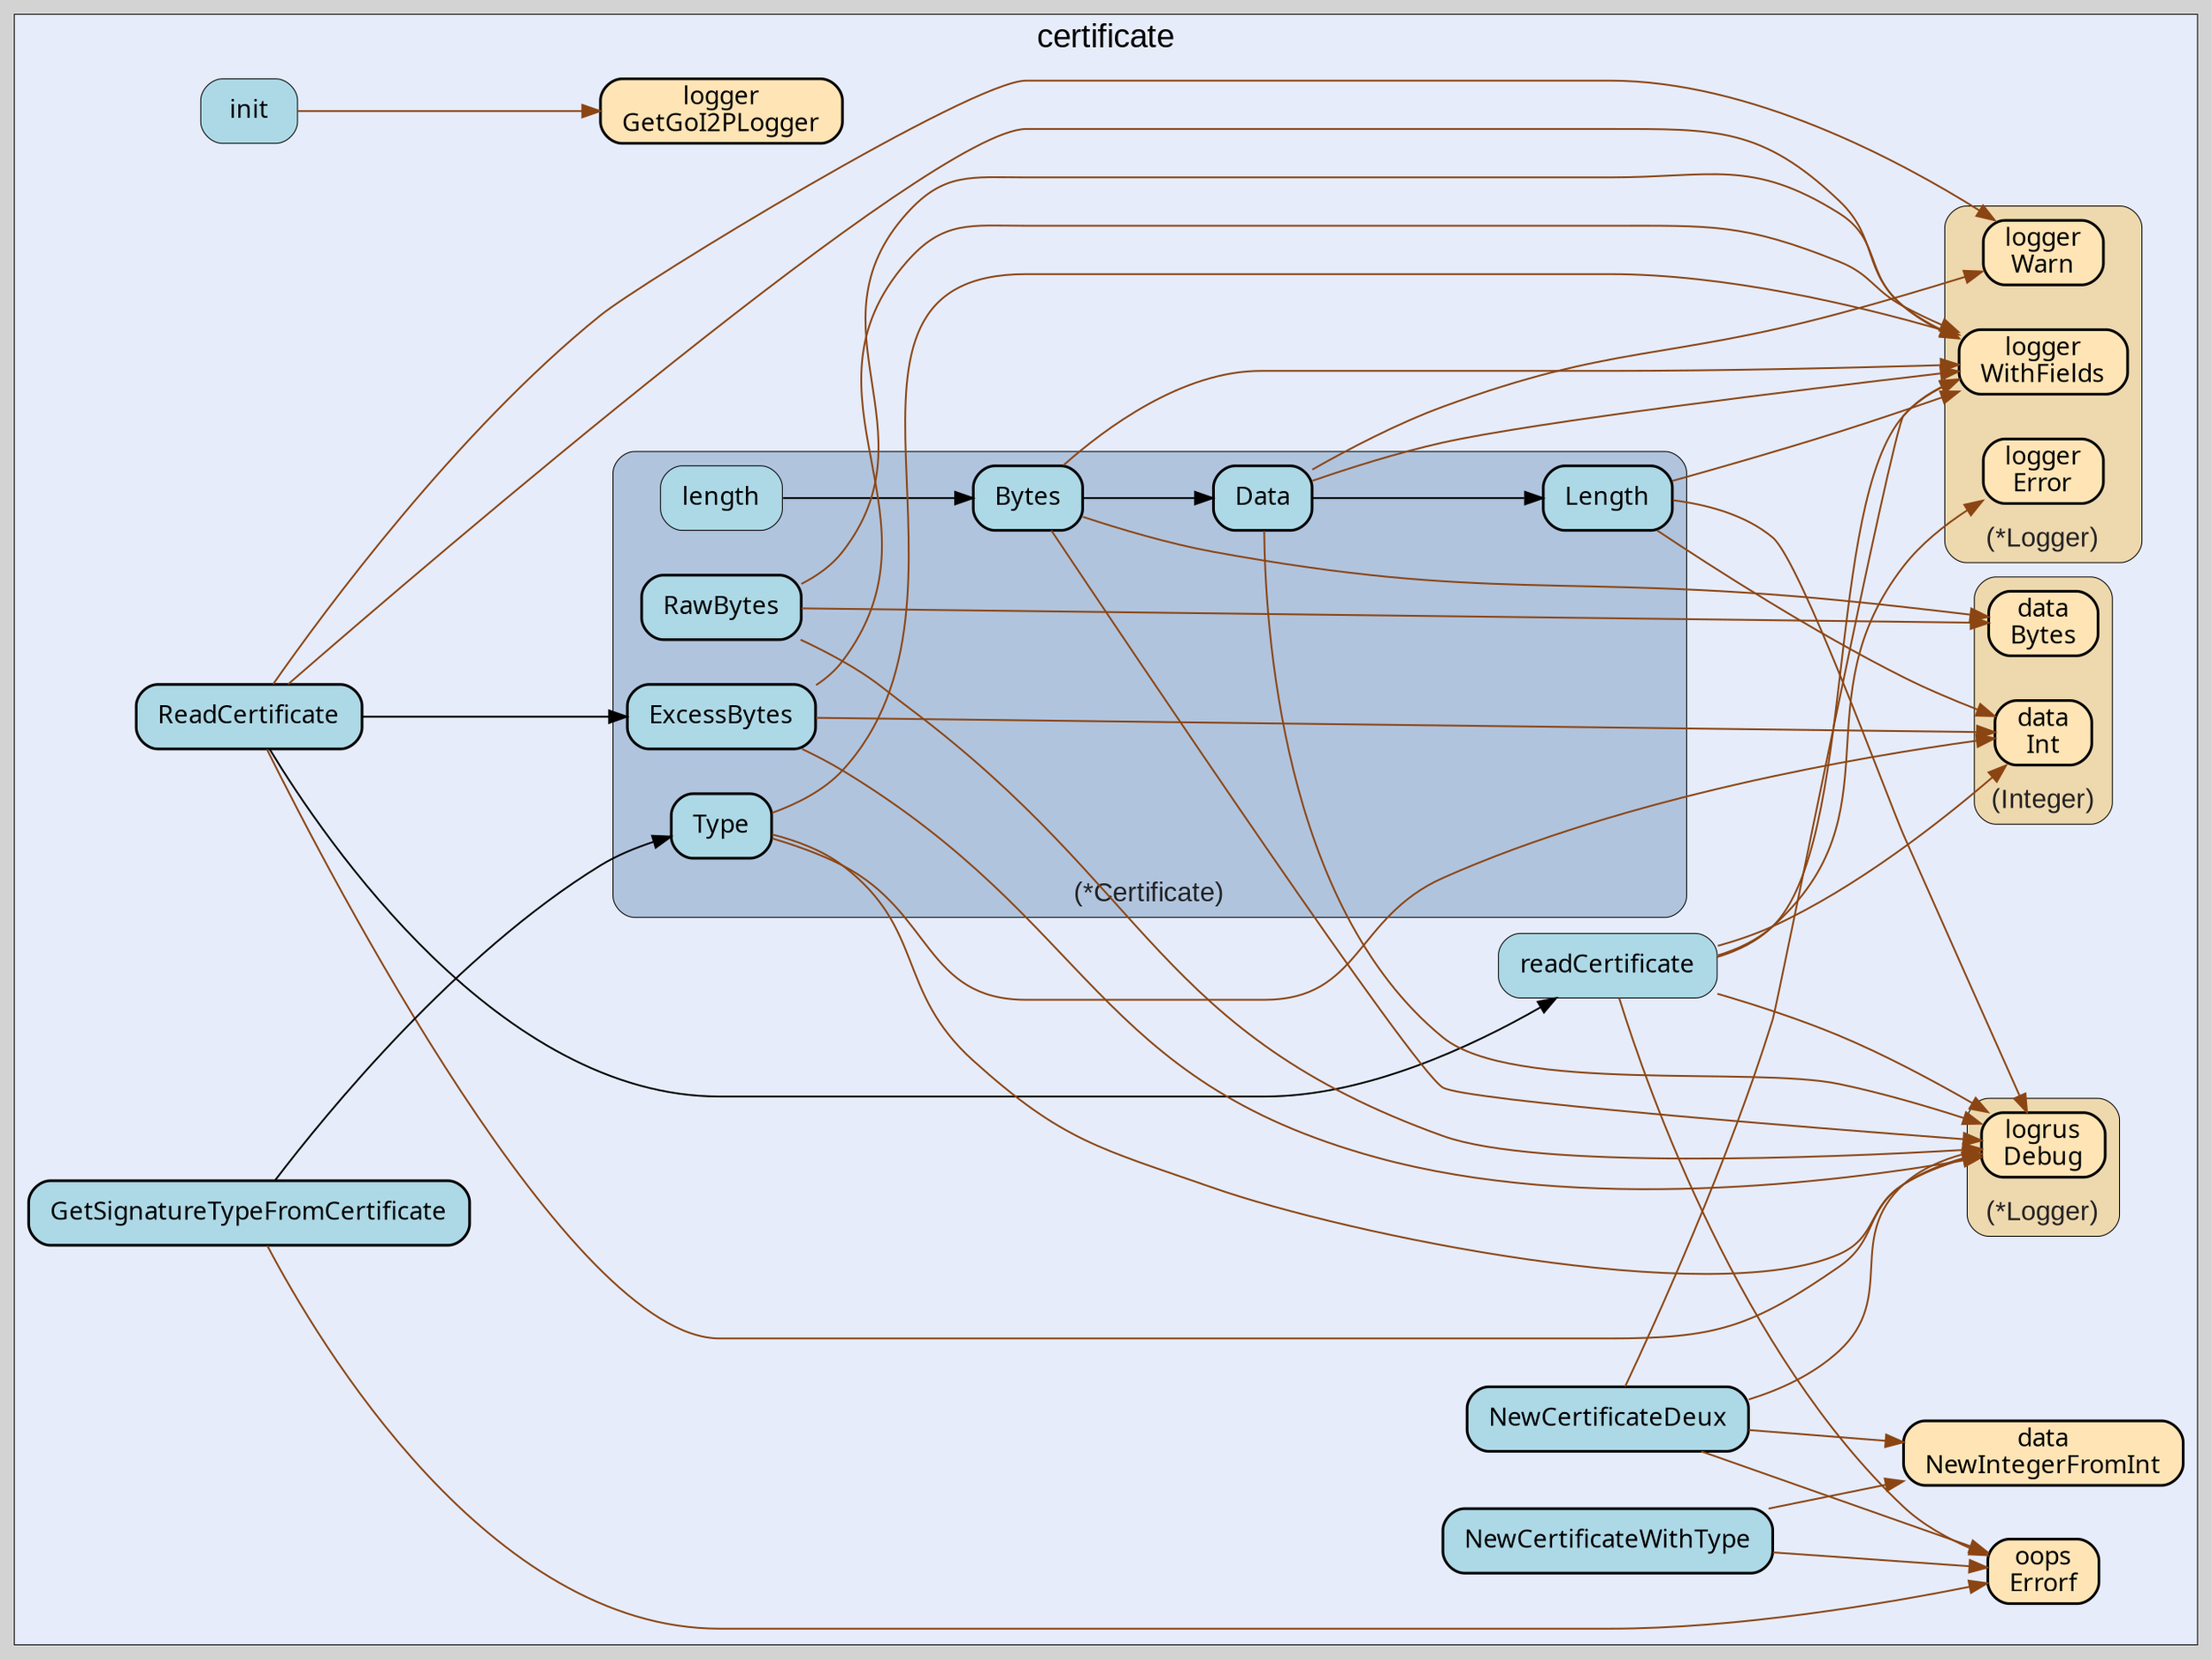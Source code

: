 digraph gocallvis {
    label="";
    labeljust="l";
    fontname="Arial";
    fontsize="14";
    rankdir="LR";
    bgcolor="lightgray";
    style="solid";
    penwidth="0.5";
    pad="0.0";
    nodesep="0.35";

    node [shape="box" style="filled,rounded" fillcolor="honeydew" fontname="Verdana" penwidth="1.0" margin="0.16,0.0"];
    edge [minlen="2"]

    subgraph "cluster_focus" {
        bgcolor="#e6ecfa";
label="certificate";
labelloc="t";
labeljust="c";
fontsize="18";
        
        "github.com/go-i2p/go-i2p/lib/common/certificate.init" [ fillcolor="lightblue" label="init" penwidth="0.5" tooltip="github.com/go-i2p/go-i2p/lib/common/certificate.init | defined in .:0\nat certificate.go:18: calling [github.com/go-i2p/logger.GetGoI2PLogger]" ]
        "github.com/go-i2p/logger.GetGoI2PLogger" [ penwidth="1.5" tooltip="github.com/go-i2p/logger.GetGoI2PLogger | defined in log.go:120" fillcolor="moccasin" label="logger\nGetGoI2PLogger" ]
        "github.com/go-i2p/go-i2p/lib/common/certificate.readCertificate" [ label="readCertificate" penwidth="0.5" tooltip="github.com/go-i2p/go-i2p/lib/common/certificate.readCertificate | defined in certificate.go:150\nat certificate.go:156: calling [(*github.com/go-i2p/logger.Logger).WithFields]\nat certificate.go:166: calling [(*github.com/go-i2p/logger.Logger).WithFields]\nat certificate.go:180: calling [(*github.com/go-i2p/logger.Logger).WithFields]\nat certificate.go:191: calling [(*github.com/go-i2p/logger.Logger).WithFields]\nat certificate.go:160: calling [(*github.com/go-i2p/logger.Logger).Error]\nat certificate.go:170: calling [(*github.com/go-i2p/logger.Logger).Error]\nat certificate.go:188: calling [(*github.com/go-i2p/logger.Logger).Error]\nat certificate.go:161: calling [github.com/samber/oops.Errorf]\nat certificate.go:171: calling [github.com/samber/oops.Errorf]\nat certificate.go:179: calling [github.com/samber/oops.Errorf]\nat certificate.go:159: calling [(github.com/go-i2p/go-i2p/lib/common/data.Integer).Int]\nat certificate.go:169: calling [(github.com/go-i2p/go-i2p/lib/common/data.Integer).Int]\nat certificate.go:178: calling [(github.com/go-i2p/go-i2p/lib/common/data.Integer).Int]\nat certificate.go:182: calling [(github.com/go-i2p/go-i2p/lib/common/data.Integer).Int]\nat certificate.go:192: calling [(github.com/go-i2p/go-i2p/lib/common/data.Integer).Int]\nat certificate.go:193: calling [(github.com/go-i2p/go-i2p/lib/common/data.Integer).Int]\nat certificate.go:194: calling [(*github.com/sirupsen/logrus.Logger).Debug]" fillcolor="lightblue" ]
        "github.com/samber/oops.Errorf" [ fillcolor="moccasin" label="oops\nErrorf" penwidth="1.5" tooltip="github.com/samber/oops.Errorf | defined in oops.go:34" ]
        "github.com/go-i2p/go-i2p/lib/common/certificate.ReadCertificate" [ fillcolor="lightblue" label="ReadCertificate" penwidth="1.5" tooltip="github.com/go-i2p/go-i2p/lib/common/certificate.ReadCertificate | defined in certificate.go:201\nat certificate.go:202: calling [github.com/go-i2p/go-i2p/lib/common/certificate.readCertificate]\nat certificate.go:207: calling [(*github.com/go-i2p/go-i2p/lib/common/certificate.Certificate).ExcessBytes]\nat certificate.go:208: calling [(*github.com/go-i2p/logger.Logger).WithFields]\nat certificate.go:210: calling [(*github.com/sirupsen/logrus.Logger).Debug]\nat certificate.go:204: calling [(*github.com/go-i2p/logger.Logger).Warn]" ]
        "github.com/go-i2p/go-i2p/lib/common/certificate.NewCertificateWithType" [ fillcolor="lightblue" label="NewCertificateWithType" penwidth="1.5" tooltip="github.com/go-i2p/go-i2p/lib/common/certificate.NewCertificateWithType | defined in certificate.go:252\nat certificate.go:258: calling [github.com/samber/oops.Errorf]\nat certificate.go:263: calling [github.com/samber/oops.Errorf]\nat certificate.go:265: calling [github.com/go-i2p/go-i2p/lib/common/data.NewIntegerFromInt]" ]
        "github.com/go-i2p/go-i2p/lib/common/data.NewIntegerFromInt" [ tooltip="github.com/go-i2p/go-i2p/lib/common/data.NewIntegerFromInt | defined in integer.go:68" fillcolor="moccasin" label="data\nNewIntegerFromInt" penwidth="1.5" ]
        "github.com/go-i2p/go-i2p/lib/common/certificate.GetSignatureTypeFromCertificate" [ fillcolor="lightblue" label="GetSignatureTypeFromCertificate" penwidth="1.5" tooltip="github.com/go-i2p/go-i2p/lib/common/certificate.GetSignatureTypeFromCertificate | defined in certificate.go:281\nat certificate.go:283: calling [github.com/samber/oops.Errorf]\nat certificate.go:286: calling [github.com/samber/oops.Errorf]\nat certificate.go:282: calling [(*github.com/go-i2p/go-i2p/lib/common/certificate.Certificate).Type]\nat certificate.go:283: calling [(*github.com/go-i2p/go-i2p/lib/common/certificate.Certificate).Type]" ]
        "github.com/go-i2p/go-i2p/lib/common/certificate.NewCertificateDeux" [ penwidth="1.5" tooltip="github.com/go-i2p/go-i2p/lib/common/certificate.NewCertificateDeux | defined in certificate.go:223\nat certificate.go:225: calling [github.com/samber/oops.Errorf]\nat certificate.go:230: calling [github.com/samber/oops.Errorf]\nat certificate.go:233: calling [github.com/go-i2p/go-i2p/lib/common/data.NewIntegerFromInt]\nat certificate.go:246: calling [(*github.com/sirupsen/logrus.Logger).Debug]\nat certificate.go:243: calling [(*github.com/go-i2p/logger.Logger).WithFields]" fillcolor="lightblue" label="NewCertificateDeux" ]
        
        subgraph "cluster_*github.com/go-i2p/go-i2p/lib/common/certificate.Certificate" {
        fontsize="15";
labelloc="b";
style="rounded,filled";
penwidth="0.5";
fontcolor="#222222";
fillcolor="lightsteelblue";
label="(*Certificate)";
tooltip="type: *github.com/go-i2p/go-i2p/lib/common/certificate.Certificate";
        
        "(*github.com/go-i2p/go-i2p/lib/common/certificate.Certificate).Length" [ fillcolor="lightblue" label="Length" penwidth="1.5" tooltip="(*github.com/go-i2p/go-i2p/lib/common/certificate.Certificate).Length | defined in certificate.go:125\nat certificate.go:127: calling [(*github.com/go-i2p/logger.Logger).WithFields]\nat certificate.go:129: calling [(*github.com/sirupsen/logrus.Logger).Debug]\nat certificate.go:126: calling [(github.com/go-i2p/go-i2p/lib/common/data.Integer).Int]" ]
        "(*github.com/go-i2p/go-i2p/lib/common/certificate.Certificate).Data" [ fillcolor="lightblue" label="Data" penwidth="1.5" tooltip="(*github.com/go-i2p/go-i2p/lib/common/certificate.Certificate).Data | defined in certificate.go:134\nat certificate.go:135: calling [(*github.com/go-i2p/go-i2p/lib/common/certificate.Certificate).Length]\nat certificate.go:144: calling [(*github.com/sirupsen/logrus.Logger).Debug]\nat certificate.go:138: calling [(*github.com/go-i2p/logger.Logger).Warn]\nat certificate.go:142: calling [(*github.com/go-i2p/logger.Logger).WithFields]" ]
        "(*github.com/go-i2p/go-i2p/lib/common/certificate.Certificate).Bytes" [ label="Bytes" penwidth="1.5" tooltip="(*github.com/go-i2p/go-i2p/lib/common/certificate.Certificate).Bytes | defined in certificate.go:100\nat certificate.go:101: calling [(github.com/go-i2p/go-i2p/lib/common/data.Integer).Bytes]\nat certificate.go:102: calling [(github.com/go-i2p/go-i2p/lib/common/data.Integer).Bytes]\nat certificate.go:103: calling [(*github.com/go-i2p/go-i2p/lib/common/certificate.Certificate).Data]\nat certificate.go:104: calling [(*github.com/go-i2p/logger.Logger).WithFields]\nat certificate.go:106: calling [(*github.com/sirupsen/logrus.Logger).Debug]" fillcolor="lightblue" ]
        "(*github.com/go-i2p/go-i2p/lib/common/certificate.Certificate).length" [ fillcolor="lightblue" label="length" penwidth="0.5" tooltip="(*github.com/go-i2p/go-i2p/lib/common/certificate.Certificate).length | defined in certificate.go:110\nat certificate.go:111: calling [(*github.com/go-i2p/go-i2p/lib/common/certificate.Certificate).Bytes]" ]
        "(*github.com/go-i2p/go-i2p/lib/common/certificate.Certificate).ExcessBytes" [ fillcolor="lightblue" label="ExcessBytes" penwidth="1.5" tooltip="(*github.com/go-i2p/go-i2p/lib/common/certificate.Certificate).ExcessBytes | defined in certificate.go:87\nat certificate.go:92: calling [(*github.com/sirupsen/logrus.Logger).Debug]\nat certificate.go:95: calling [(*github.com/sirupsen/logrus.Logger).Debug]\nat certificate.go:88: calling [(github.com/go-i2p/go-i2p/lib/common/data.Integer).Int]\nat certificate.go:89: calling [(github.com/go-i2p/go-i2p/lib/common/data.Integer).Int]\nat certificate.go:90: calling [(*github.com/go-i2p/logger.Logger).WithFields]" ]
        "(*github.com/go-i2p/go-i2p/lib/common/certificate.Certificate).Type" [ label="Type" penwidth="1.5" tooltip="(*github.com/go-i2p/go-i2p/lib/common/certificate.Certificate).Type | defined in certificate.go:116\nat certificate.go:117: calling [(github.com/go-i2p/go-i2p/lib/common/data.Integer).Int]\nat certificate.go:118: calling [(*github.com/go-i2p/logger.Logger).WithFields]\nat certificate.go:120: calling [(*github.com/sirupsen/logrus.Logger).Debug]" fillcolor="lightblue" ]
        "(*github.com/go-i2p/go-i2p/lib/common/certificate.Certificate).RawBytes" [ fillcolor="lightblue" label="RawBytes" penwidth="1.5" tooltip="(*github.com/go-i2p/go-i2p/lib/common/certificate.Certificate).RawBytes | defined in certificate.go:76\nat certificate.go:82: calling [(*github.com/sirupsen/logrus.Logger).Debug]\nat certificate.go:77: calling [(github.com/go-i2p/go-i2p/lib/common/data.Integer).Bytes]\nat certificate.go:78: calling [(github.com/go-i2p/go-i2p/lib/common/data.Integer).Bytes]\nat certificate.go:80: calling [(*github.com/go-i2p/logger.Logger).WithFields]" ]
        
    }

        subgraph "cluster_*github.com/go-i2p/logger.Logger" {
        label="(*Logger)";
tooltip="type: *github.com/go-i2p/logger.Logger";
penwidth="0.5";
fontsize="15";
fontcolor="#222222";
labelloc="b";
style="rounded,filled";
fillcolor="wheat2";
        
        "(*github.com/go-i2p/logger.Logger).WithFields" [ fillcolor="moccasin" label="logger\nWithFields" penwidth="1.5" tooltip="(*github.com/go-i2p/logger.Logger).WithFields | defined in log.go:60" ]
        "(*github.com/go-i2p/logger.Logger).Warn" [ fillcolor="moccasin" label="logger\nWarn" penwidth="1.5" tooltip="(*github.com/go-i2p/logger.Logger).Warn | defined in log.go:30" ]
        "(*github.com/go-i2p/logger.Logger).Error" [ fillcolor="moccasin" label="logger\nError" penwidth="1.5" tooltip="(*github.com/go-i2p/logger.Logger).Error | defined in log.go:42" ]
        
    }

        subgraph "cluster_*github.com/sirupsen/logrus.Logger" {
        penwidth="0.5";
fontsize="15";
fontcolor="#222222";
labelloc="b";
style="rounded,filled";
fillcolor="wheat2";
label="(*Logger)";
tooltip="type: *github.com/sirupsen/logrus.Logger";
        
        "(*github.com/sirupsen/logrus.Logger).Debug" [ tooltip="(*github.com/sirupsen/logrus.Logger).Debug | defined in logger.go:221" fillcolor="moccasin" label="logrus\nDebug" penwidth="1.5" ]
        
    }

        subgraph "cluster_github.com/go-i2p/go-i2p/lib/common/data.Integer" {
        style="rounded,filled";
fillcolor="wheat2";
label="(Integer)";
tooltip="type: github.com/go-i2p/go-i2p/lib/common/data.Integer";
penwidth="0.5";
fontsize="15";
fontcolor="#222222";
labelloc="b";
        
        "(github.com/go-i2p/go-i2p/lib/common/data.Integer).Int" [ fillcolor="moccasin" label="data\nInt" penwidth="1.5" tooltip="(github.com/go-i2p/go-i2p/lib/common/data.Integer).Int | defined in integer.go:32" ]
        "(github.com/go-i2p/go-i2p/lib/common/data.Integer).Bytes" [ fillcolor="moccasin" label="data\nBytes" penwidth="1.5" tooltip="(github.com/go-i2p/go-i2p/lib/common/data.Integer).Bytes | defined in integer.go:27" ]
        
    }

    }

    "github.com/go-i2p/go-i2p/lib/common/certificate.NewCertificateWithType" -> "github.com/samber/oops.Errorf" [ color="saddlebrown" tooltip="at certificate.go:258: calling [github.com/samber/oops.Errorf]\nat certificate.go:263: calling [github.com/samber/oops.Errorf]" ]
    "(*github.com/go-i2p/go-i2p/lib/common/certificate.Certificate).length" -> "(*github.com/go-i2p/go-i2p/lib/common/certificate.Certificate).Bytes" [ tooltip="at certificate.go:111: calling [(*github.com/go-i2p/go-i2p/lib/common/certificate.Certificate).Bytes]" ]
    "github.com/go-i2p/go-i2p/lib/common/certificate.readCertificate" -> "(*github.com/go-i2p/logger.Logger).WithFields" [ tooltip="at certificate.go:156: calling [(*github.com/go-i2p/logger.Logger).WithFields]\nat certificate.go:166: calling [(*github.com/go-i2p/logger.Logger).WithFields]\nat certificate.go:180: calling [(*github.com/go-i2p/logger.Logger).WithFields]\nat certificate.go:191: calling [(*github.com/go-i2p/logger.Logger).WithFields]" color="saddlebrown" ]
    "github.com/go-i2p/go-i2p/lib/common/certificate.readCertificate" -> "(*github.com/go-i2p/logger.Logger).Error" [ color="saddlebrown" tooltip="at certificate.go:160: calling [(*github.com/go-i2p/logger.Logger).Error]\nat certificate.go:170: calling [(*github.com/go-i2p/logger.Logger).Error]\nat certificate.go:188: calling [(*github.com/go-i2p/logger.Logger).Error]" ]
    "github.com/go-i2p/go-i2p/lib/common/certificate.readCertificate" -> "github.com/samber/oops.Errorf" [ color="saddlebrown" tooltip="at certificate.go:161: calling [github.com/samber/oops.Errorf]\nat certificate.go:171: calling [github.com/samber/oops.Errorf]\nat certificate.go:179: calling [github.com/samber/oops.Errorf]" ]
    "(*github.com/go-i2p/go-i2p/lib/common/certificate.Certificate).ExcessBytes" -> "(*github.com/sirupsen/logrus.Logger).Debug" [ tooltip="at certificate.go:92: calling [(*github.com/sirupsen/logrus.Logger).Debug]\nat certificate.go:95: calling [(*github.com/sirupsen/logrus.Logger).Debug]" color="saddlebrown" ]
    "github.com/go-i2p/go-i2p/lib/common/certificate.NewCertificateDeux" -> "github.com/samber/oops.Errorf" [ color="saddlebrown" tooltip="at certificate.go:225: calling [github.com/samber/oops.Errorf]\nat certificate.go:230: calling [github.com/samber/oops.Errorf]" ]
    "(*github.com/go-i2p/go-i2p/lib/common/certificate.Certificate).Length" -> "(*github.com/go-i2p/logger.Logger).WithFields" [ color="saddlebrown" tooltip="at certificate.go:127: calling [(*github.com/go-i2p/logger.Logger).WithFields]" ]
    "(*github.com/go-i2p/go-i2p/lib/common/certificate.Certificate).Data" -> "(*github.com/go-i2p/go-i2p/lib/common/certificate.Certificate).Length" [ tooltip="at certificate.go:135: calling [(*github.com/go-i2p/go-i2p/lib/common/certificate.Certificate).Length]" ]
    "github.com/go-i2p/go-i2p/lib/common/certificate.ReadCertificate" -> "github.com/go-i2p/go-i2p/lib/common/certificate.readCertificate" [ tooltip="at certificate.go:202: calling [github.com/go-i2p/go-i2p/lib/common/certificate.readCertificate]" ]
    "github.com/go-i2p/go-i2p/lib/common/certificate.ReadCertificate" -> "(*github.com/go-i2p/go-i2p/lib/common/certificate.Certificate).ExcessBytes" [ tooltip="at certificate.go:207: calling [(*github.com/go-i2p/go-i2p/lib/common/certificate.Certificate).ExcessBytes]" ]
    "github.com/go-i2p/go-i2p/lib/common/certificate.NewCertificateWithType" -> "github.com/go-i2p/go-i2p/lib/common/data.NewIntegerFromInt" [ color="saddlebrown" tooltip="at certificate.go:265: calling [github.com/go-i2p/go-i2p/lib/common/data.NewIntegerFromInt]" ]
    "github.com/go-i2p/go-i2p/lib/common/certificate.GetSignatureTypeFromCertificate" -> "github.com/samber/oops.Errorf" [ color="saddlebrown" tooltip="at certificate.go:283: calling [github.com/samber/oops.Errorf]\nat certificate.go:286: calling [github.com/samber/oops.Errorf]" ]
    "github.com/go-i2p/go-i2p/lib/common/certificate.NewCertificateDeux" -> "github.com/go-i2p/go-i2p/lib/common/data.NewIntegerFromInt" [ color="saddlebrown" tooltip="at certificate.go:233: calling [github.com/go-i2p/go-i2p/lib/common/data.NewIntegerFromInt]" ]
    "(*github.com/go-i2p/go-i2p/lib/common/certificate.Certificate).Length" -> "(*github.com/sirupsen/logrus.Logger).Debug" [ color="saddlebrown" tooltip="at certificate.go:129: calling [(*github.com/sirupsen/logrus.Logger).Debug]" ]
    "(*github.com/go-i2p/go-i2p/lib/common/certificate.Certificate).Data" -> "(*github.com/sirupsen/logrus.Logger).Debug" [ color="saddlebrown" tooltip="at certificate.go:144: calling [(*github.com/sirupsen/logrus.Logger).Debug]" ]
    "(*github.com/go-i2p/go-i2p/lib/common/certificate.Certificate).Bytes" -> "(github.com/go-i2p/go-i2p/lib/common/data.Integer).Bytes" [ color="saddlebrown" tooltip="at certificate.go:101: calling [(github.com/go-i2p/go-i2p/lib/common/data.Integer).Bytes]\nat certificate.go:102: calling [(github.com/go-i2p/go-i2p/lib/common/data.Integer).Bytes]" ]
    "(*github.com/go-i2p/go-i2p/lib/common/certificate.Certificate).Bytes" -> "(*github.com/go-i2p/go-i2p/lib/common/certificate.Certificate).Data" [ tooltip="at certificate.go:103: calling [(*github.com/go-i2p/go-i2p/lib/common/certificate.Certificate).Data]" ]
    "github.com/go-i2p/go-i2p/lib/common/certificate.readCertificate" -> "(github.com/go-i2p/go-i2p/lib/common/data.Integer).Int" [ color="saddlebrown" tooltip="at certificate.go:159: calling [(github.com/go-i2p/go-i2p/lib/common/data.Integer).Int]\nat certificate.go:169: calling [(github.com/go-i2p/go-i2p/lib/common/data.Integer).Int]\nat certificate.go:178: calling [(github.com/go-i2p/go-i2p/lib/common/data.Integer).Int]\nat certificate.go:182: calling [(github.com/go-i2p/go-i2p/lib/common/data.Integer).Int]\nat certificate.go:192: calling [(github.com/go-i2p/go-i2p/lib/common/data.Integer).Int]\nat certificate.go:193: calling [(github.com/go-i2p/go-i2p/lib/common/data.Integer).Int]" ]
    "(*github.com/go-i2p/go-i2p/lib/common/certificate.Certificate).ExcessBytes" -> "(github.com/go-i2p/go-i2p/lib/common/data.Integer).Int" [ color="saddlebrown" tooltip="at certificate.go:88: calling [(github.com/go-i2p/go-i2p/lib/common/data.Integer).Int]\nat certificate.go:89: calling [(github.com/go-i2p/go-i2p/lib/common/data.Integer).Int]" ]
    "(*github.com/go-i2p/go-i2p/lib/common/certificate.Certificate).Bytes" -> "(*github.com/go-i2p/logger.Logger).WithFields" [ color="saddlebrown" tooltip="at certificate.go:104: calling [(*github.com/go-i2p/logger.Logger).WithFields]" ]
    "github.com/go-i2p/go-i2p/lib/common/certificate.readCertificate" -> "(*github.com/sirupsen/logrus.Logger).Debug" [ color="saddlebrown" tooltip="at certificate.go:194: calling [(*github.com/sirupsen/logrus.Logger).Debug]" ]
    "github.com/go-i2p/go-i2p/lib/common/certificate.ReadCertificate" -> "(*github.com/go-i2p/logger.Logger).WithFields" [ color="saddlebrown" tooltip="at certificate.go:208: calling [(*github.com/go-i2p/logger.Logger).WithFields]" ]
    "(*github.com/go-i2p/go-i2p/lib/common/certificate.Certificate).RawBytes" -> "(*github.com/sirupsen/logrus.Logger).Debug" [ color="saddlebrown" tooltip="at certificate.go:82: calling [(*github.com/sirupsen/logrus.Logger).Debug]" ]
    "(*github.com/go-i2p/go-i2p/lib/common/certificate.Certificate).Bytes" -> "(*github.com/sirupsen/logrus.Logger).Debug" [ tooltip="at certificate.go:106: calling [(*github.com/sirupsen/logrus.Logger).Debug]" color="saddlebrown" ]
    "github.com/go-i2p/go-i2p/lib/common/certificate.ReadCertificate" -> "(*github.com/sirupsen/logrus.Logger).Debug" [ tooltip="at certificate.go:210: calling [(*github.com/sirupsen/logrus.Logger).Debug]" color="saddlebrown" ]
    "github.com/go-i2p/go-i2p/lib/common/certificate.NewCertificateDeux" -> "(*github.com/sirupsen/logrus.Logger).Debug" [ color="saddlebrown" tooltip="at certificate.go:246: calling [(*github.com/sirupsen/logrus.Logger).Debug]" ]
    "github.com/go-i2p/go-i2p/lib/common/certificate.init" -> "github.com/go-i2p/logger.GetGoI2PLogger" [ tooltip="at certificate.go:18: calling [github.com/go-i2p/logger.GetGoI2PLogger]" color="saddlebrown" ]
    "github.com/go-i2p/go-i2p/lib/common/certificate.ReadCertificate" -> "(*github.com/go-i2p/logger.Logger).Warn" [ color="saddlebrown" tooltip="at certificate.go:204: calling [(*github.com/go-i2p/logger.Logger).Warn]" ]
    "(*github.com/go-i2p/go-i2p/lib/common/certificate.Certificate).ExcessBytes" -> "(*github.com/go-i2p/logger.Logger).WithFields" [ color="saddlebrown" tooltip="at certificate.go:90: calling [(*github.com/go-i2p/logger.Logger).WithFields]" ]
    "(*github.com/go-i2p/go-i2p/lib/common/certificate.Certificate).Type" -> "(github.com/go-i2p/go-i2p/lib/common/data.Integer).Int" [ tooltip="at certificate.go:117: calling [(github.com/go-i2p/go-i2p/lib/common/data.Integer).Int]" color="saddlebrown" ]
    "(*github.com/go-i2p/go-i2p/lib/common/certificate.Certificate).Type" -> "(*github.com/go-i2p/logger.Logger).WithFields" [ tooltip="at certificate.go:118: calling [(*github.com/go-i2p/logger.Logger).WithFields]" color="saddlebrown" ]
    "(*github.com/go-i2p/go-i2p/lib/common/certificate.Certificate).Type" -> "(*github.com/sirupsen/logrus.Logger).Debug" [ color="saddlebrown" tooltip="at certificate.go:120: calling [(*github.com/sirupsen/logrus.Logger).Debug]" ]
    "github.com/go-i2p/go-i2p/lib/common/certificate.GetSignatureTypeFromCertificate" -> "(*github.com/go-i2p/go-i2p/lib/common/certificate.Certificate).Type" [ tooltip="at certificate.go:282: calling [(*github.com/go-i2p/go-i2p/lib/common/certificate.Certificate).Type]\nat certificate.go:283: calling [(*github.com/go-i2p/go-i2p/lib/common/certificate.Certificate).Type]" ]
    "(*github.com/go-i2p/go-i2p/lib/common/certificate.Certificate).RawBytes" -> "(github.com/go-i2p/go-i2p/lib/common/data.Integer).Bytes" [ color="saddlebrown" tooltip="at certificate.go:77: calling [(github.com/go-i2p/go-i2p/lib/common/data.Integer).Bytes]\nat certificate.go:78: calling [(github.com/go-i2p/go-i2p/lib/common/data.Integer).Bytes]" ]
    "(*github.com/go-i2p/go-i2p/lib/common/certificate.Certificate).Length" -> "(github.com/go-i2p/go-i2p/lib/common/data.Integer).Int" [ tooltip="at certificate.go:126: calling [(github.com/go-i2p/go-i2p/lib/common/data.Integer).Int]" color="saddlebrown" ]
    "(*github.com/go-i2p/go-i2p/lib/common/certificate.Certificate).Data" -> "(*github.com/go-i2p/logger.Logger).Warn" [ tooltip="at certificate.go:138: calling [(*github.com/go-i2p/logger.Logger).Warn]" color="saddlebrown" ]
    "(*github.com/go-i2p/go-i2p/lib/common/certificate.Certificate).Data" -> "(*github.com/go-i2p/logger.Logger).WithFields" [ color="saddlebrown" tooltip="at certificate.go:142: calling [(*github.com/go-i2p/logger.Logger).WithFields]" ]
    "github.com/go-i2p/go-i2p/lib/common/certificate.NewCertificateDeux" -> "(*github.com/go-i2p/logger.Logger).WithFields" [ color="saddlebrown" tooltip="at certificate.go:243: calling [(*github.com/go-i2p/logger.Logger).WithFields]" ]
    "(*github.com/go-i2p/go-i2p/lib/common/certificate.Certificate).RawBytes" -> "(*github.com/go-i2p/logger.Logger).WithFields" [ color="saddlebrown" tooltip="at certificate.go:80: calling [(*github.com/go-i2p/logger.Logger).WithFields]" ]
}
